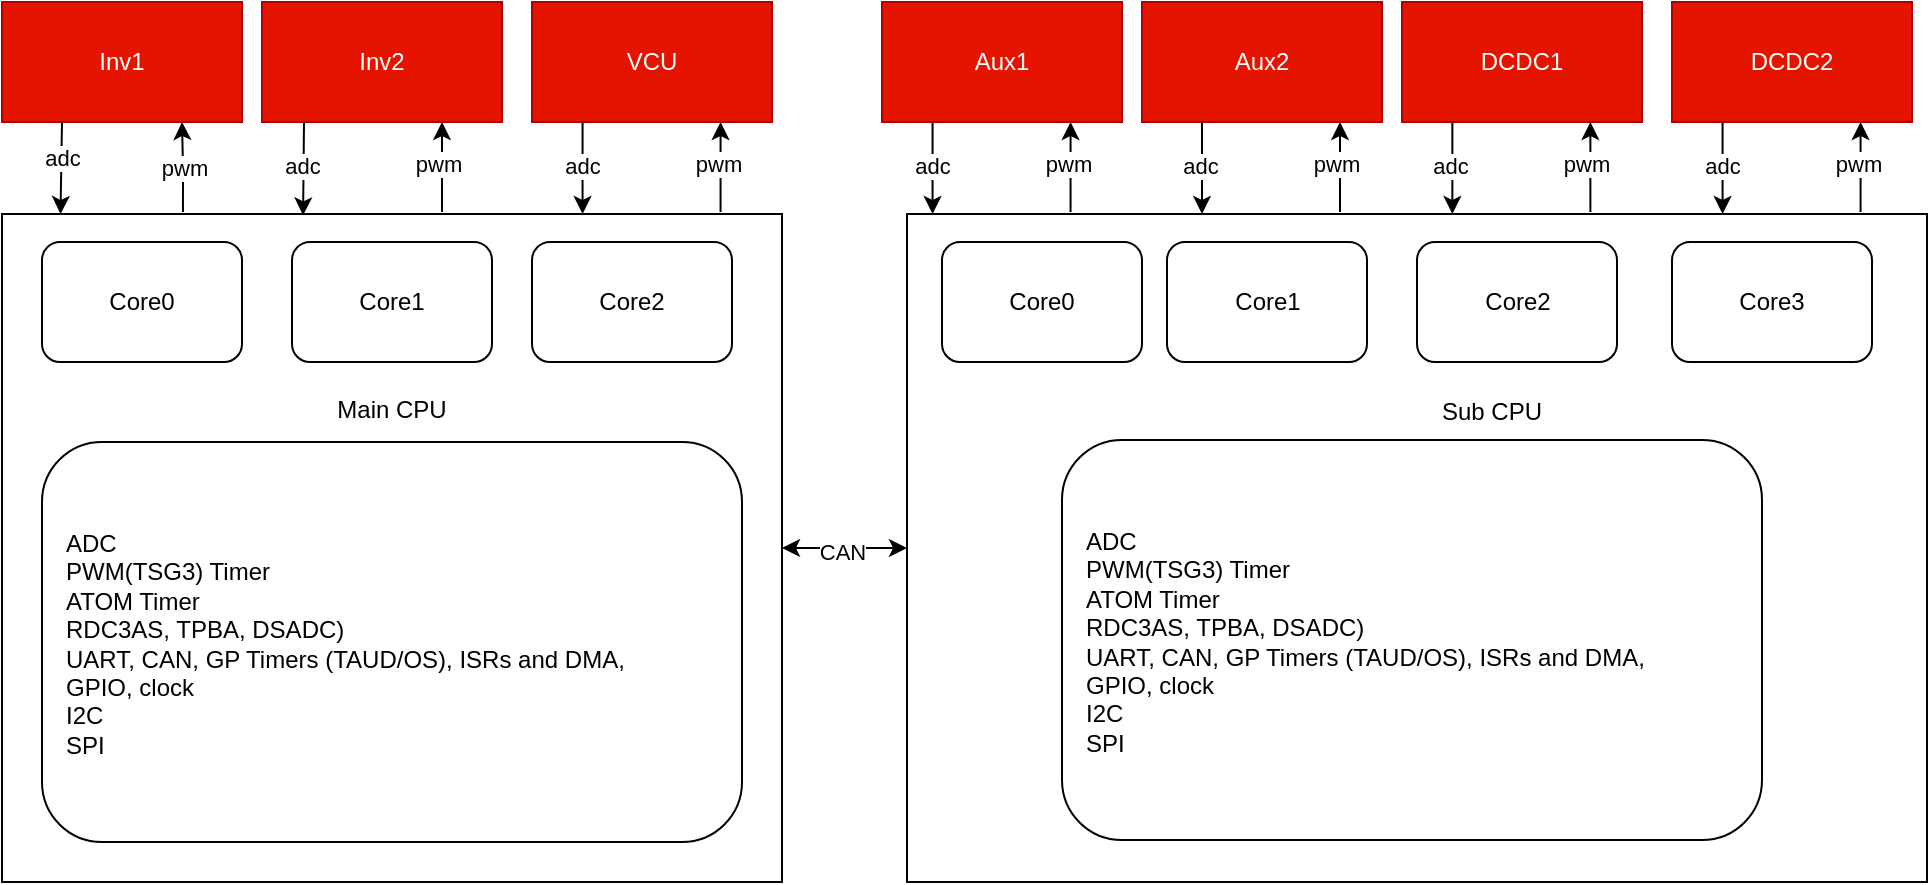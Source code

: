 <mxfile version="28.2.8">
  <diagram name="Page-1" id="PTZ5v4WXUb8TN6UYydgm">
    <mxGraphModel dx="1281" dy="521" grid="1" gridSize="10" guides="1" tooltips="1" connect="1" arrows="1" fold="1" page="1" pageScale="1" pageWidth="1169" pageHeight="827" math="0" shadow="0">
      <root>
        <mxCell id="0" />
        <mxCell id="1" parent="0" />
        <mxCell id="fdP34L_9nLFoBtlrImpA-11" style="edgeStyle=orthogonalEdgeStyle;rounded=0;orthogonalLoop=1;jettySize=auto;html=1;exitX=0.232;exitY=-0.003;exitDx=0;exitDy=0;exitPerimeter=0;entryX=0.75;entryY=1;entryDx=0;entryDy=0;" edge="1" parent="1" source="fdP34L_9nLFoBtlrImpA-8" target="fdP34L_9nLFoBtlrImpA-1">
          <mxGeometry relative="1" as="geometry">
            <mxPoint x="190.026" y="290" as="targetPoint" />
          </mxGeometry>
        </mxCell>
        <mxCell id="fdP34L_9nLFoBtlrImpA-15" value="pwm" style="edgeLabel;html=1;align=center;verticalAlign=middle;resizable=0;points=[];" vertex="1" connectable="0" parent="fdP34L_9nLFoBtlrImpA-11">
          <mxGeometry x="-0.04" relative="1" as="geometry">
            <mxPoint as="offset" />
          </mxGeometry>
        </mxCell>
        <mxCell id="fdP34L_9nLFoBtlrImpA-1" value="Inv1" style="rounded=0;whiteSpace=wrap;html=1;fillColor=#e51400;fontColor=#ffffff;strokeColor=#B20000;" vertex="1" parent="1">
          <mxGeometry x="100" y="210" width="120" height="60" as="geometry" />
        </mxCell>
        <mxCell id="fdP34L_9nLFoBtlrImpA-2" value="Inv2" style="rounded=0;whiteSpace=wrap;html=1;fillColor=#e51400;fontColor=#ffffff;strokeColor=#B20000;" vertex="1" parent="1">
          <mxGeometry x="230" y="210" width="120" height="60" as="geometry" />
        </mxCell>
        <mxCell id="fdP34L_9nLFoBtlrImpA-3" value="Aux1" style="rounded=0;whiteSpace=wrap;html=1;fillColor=#e51400;fontColor=#ffffff;strokeColor=#B20000;" vertex="1" parent="1">
          <mxGeometry x="540" y="210" width="120" height="60" as="geometry" />
        </mxCell>
        <mxCell id="fdP34L_9nLFoBtlrImpA-4" value="VCU" style="rounded=0;whiteSpace=wrap;html=1;fillColor=#e51400;fontColor=#ffffff;strokeColor=#B20000;" vertex="1" parent="1">
          <mxGeometry x="365" y="210" width="120" height="60" as="geometry" />
        </mxCell>
        <mxCell id="fdP34L_9nLFoBtlrImpA-5" value="Aux2" style="rounded=0;whiteSpace=wrap;html=1;fillColor=#e51400;fontColor=#ffffff;strokeColor=#B20000;" vertex="1" parent="1">
          <mxGeometry x="670" y="210" width="120" height="60" as="geometry" />
        </mxCell>
        <mxCell id="fdP34L_9nLFoBtlrImpA-6" value="DCDC1" style="rounded=0;whiteSpace=wrap;html=1;fillColor=#e51400;fontColor=#ffffff;strokeColor=#B20000;" vertex="1" parent="1">
          <mxGeometry x="800" y="210" width="120" height="60" as="geometry" />
        </mxCell>
        <mxCell id="fdP34L_9nLFoBtlrImpA-7" value="DCDC2" style="rounded=0;whiteSpace=wrap;html=1;fillColor=#e51400;fontColor=#ffffff;strokeColor=#B20000;" vertex="1" parent="1">
          <mxGeometry x="935" y="210" width="120" height="60" as="geometry" />
        </mxCell>
        <mxCell id="fdP34L_9nLFoBtlrImpA-38" value="" style="rounded=0;orthogonalLoop=1;jettySize=auto;html=1;startArrow=classic;startFill=1;" edge="1" parent="1" source="fdP34L_9nLFoBtlrImpA-8" target="fdP34L_9nLFoBtlrImpA-9">
          <mxGeometry relative="1" as="geometry" />
        </mxCell>
        <mxCell id="fdP34L_9nLFoBtlrImpA-39" value="CAN" style="edgeLabel;html=1;align=center;verticalAlign=middle;resizable=0;points=[];" vertex="1" connectable="0" parent="fdP34L_9nLFoBtlrImpA-38">
          <mxGeometry x="-0.036" y="-2" relative="1" as="geometry">
            <mxPoint as="offset" />
          </mxGeometry>
        </mxCell>
        <mxCell id="fdP34L_9nLFoBtlrImpA-8" value="&#xa;&lt;span style=&quot;color: rgb(255, 255, 255); font-family: Helvetica; font-size: 12px; font-style: normal; font-variant-ligatures: normal; font-variant-caps: normal; font-weight: 400; letter-spacing: normal; orphans: 2; text-align: center; text-indent: 0px; text-transform: none; widows: 2; word-spacing: 0px; -webkit-text-stroke-width: 0px; white-space: normal; background-color: rgb(27, 29, 30); text-decoration-thickness: initial; text-decoration-style: initial; text-decoration-color: initial; display: inline !important; float: none;&quot;&gt;MAIN CPU&lt;/span&gt;&#xa;&#xa;" style="rounded=0;whiteSpace=wrap;html=1;" vertex="1" parent="1">
          <mxGeometry x="100" y="316" width="390" height="334" as="geometry" />
        </mxCell>
        <mxCell id="fdP34L_9nLFoBtlrImpA-9" value="Sub CPU" style="rounded=0;whiteSpace=wrap;html=1;" vertex="1" parent="1">
          <mxGeometry x="552.5" y="316" width="510" height="334" as="geometry" />
        </mxCell>
        <mxCell id="fdP34L_9nLFoBtlrImpA-10" style="rounded=0;orthogonalLoop=1;jettySize=auto;html=1;exitX=0.25;exitY=1;exitDx=0;exitDy=0;entryX=0.075;entryY=0;entryDx=0;entryDy=0;entryPerimeter=0;" edge="1" parent="1" source="fdP34L_9nLFoBtlrImpA-1" target="fdP34L_9nLFoBtlrImpA-8">
          <mxGeometry relative="1" as="geometry">
            <mxPoint x="130" y="310" as="targetPoint" />
          </mxGeometry>
        </mxCell>
        <mxCell id="fdP34L_9nLFoBtlrImpA-14" value="adc" style="edgeLabel;html=1;align=center;verticalAlign=middle;resizable=0;points=[];" vertex="1" connectable="0" parent="fdP34L_9nLFoBtlrImpA-10">
          <mxGeometry x="-0.216" relative="1" as="geometry">
            <mxPoint as="offset" />
          </mxGeometry>
        </mxCell>
        <mxCell id="fdP34L_9nLFoBtlrImpA-12" style="edgeStyle=orthogonalEdgeStyle;rounded=0;orthogonalLoop=1;jettySize=auto;html=1;exitX=0.232;exitY=-0.003;exitDx=0;exitDy=0;exitPerimeter=0;entryX=0.75;entryY=1;entryDx=0;entryDy=0;" edge="1" parent="1">
          <mxGeometry relative="1" as="geometry">
            <mxPoint x="320" y="270" as="targetPoint" />
            <mxPoint x="320" y="315" as="sourcePoint" />
          </mxGeometry>
        </mxCell>
        <mxCell id="fdP34L_9nLFoBtlrImpA-17" value="pwm" style="edgeLabel;html=1;align=center;verticalAlign=middle;resizable=0;points=[];" vertex="1" connectable="0" parent="fdP34L_9nLFoBtlrImpA-12">
          <mxGeometry x="0.08" y="2" relative="1" as="geometry">
            <mxPoint as="offset" />
          </mxGeometry>
        </mxCell>
        <mxCell id="fdP34L_9nLFoBtlrImpA-13" style="rounded=0;orthogonalLoop=1;jettySize=auto;html=1;exitX=0.25;exitY=1;exitDx=0;exitDy=0;entryX=0.386;entryY=0.002;entryDx=0;entryDy=0;entryPerimeter=0;" edge="1" parent="1" target="fdP34L_9nLFoBtlrImpA-8">
          <mxGeometry relative="1" as="geometry">
            <mxPoint x="251" y="270" as="sourcePoint" />
            <mxPoint x="250" y="316" as="targetPoint" />
          </mxGeometry>
        </mxCell>
        <mxCell id="fdP34L_9nLFoBtlrImpA-16" value="adc" style="edgeLabel;html=1;align=center;verticalAlign=middle;resizable=0;points=[];" vertex="1" connectable="0" parent="fdP34L_9nLFoBtlrImpA-13">
          <mxGeometry x="-0.069" y="-1" relative="1" as="geometry">
            <mxPoint as="offset" />
          </mxGeometry>
        </mxCell>
        <mxCell id="fdP34L_9nLFoBtlrImpA-18" style="edgeStyle=orthogonalEdgeStyle;rounded=0;orthogonalLoop=1;jettySize=auto;html=1;exitX=0.232;exitY=-0.003;exitDx=0;exitDy=0;exitPerimeter=0;entryX=0.75;entryY=1;entryDx=0;entryDy=0;" edge="1" parent="1">
          <mxGeometry relative="1" as="geometry">
            <mxPoint x="459.28" y="270" as="targetPoint" />
            <mxPoint x="459.28" y="315" as="sourcePoint" />
          </mxGeometry>
        </mxCell>
        <mxCell id="fdP34L_9nLFoBtlrImpA-19" value="pwm" style="edgeLabel;html=1;align=center;verticalAlign=middle;resizable=0;points=[];" vertex="1" connectable="0" parent="fdP34L_9nLFoBtlrImpA-18">
          <mxGeometry x="0.08" y="2" relative="1" as="geometry">
            <mxPoint as="offset" />
          </mxGeometry>
        </mxCell>
        <mxCell id="fdP34L_9nLFoBtlrImpA-20" style="rounded=0;orthogonalLoop=1;jettySize=auto;html=1;exitX=0.25;exitY=1;exitDx=0;exitDy=0;entryX=0.386;entryY=0.002;entryDx=0;entryDy=0;entryPerimeter=0;" edge="1" parent="1">
          <mxGeometry relative="1" as="geometry">
            <mxPoint x="390.28" y="270" as="sourcePoint" />
            <mxPoint x="390.28" y="316" as="targetPoint" />
          </mxGeometry>
        </mxCell>
        <mxCell id="fdP34L_9nLFoBtlrImpA-21" value="adc" style="edgeLabel;html=1;align=center;verticalAlign=middle;resizable=0;points=[];" vertex="1" connectable="0" parent="fdP34L_9nLFoBtlrImpA-20">
          <mxGeometry x="-0.069" y="-1" relative="1" as="geometry">
            <mxPoint as="offset" />
          </mxGeometry>
        </mxCell>
        <mxCell id="fdP34L_9nLFoBtlrImpA-22" style="edgeStyle=orthogonalEdgeStyle;rounded=0;orthogonalLoop=1;jettySize=auto;html=1;exitX=0.232;exitY=-0.003;exitDx=0;exitDy=0;exitPerimeter=0;entryX=0.75;entryY=1;entryDx=0;entryDy=0;" edge="1" parent="1">
          <mxGeometry relative="1" as="geometry">
            <mxPoint x="634.28" y="270" as="targetPoint" />
            <mxPoint x="634.28" y="315" as="sourcePoint" />
          </mxGeometry>
        </mxCell>
        <mxCell id="fdP34L_9nLFoBtlrImpA-23" value="pwm" style="edgeLabel;html=1;align=center;verticalAlign=middle;resizable=0;points=[];" vertex="1" connectable="0" parent="fdP34L_9nLFoBtlrImpA-22">
          <mxGeometry x="0.08" y="2" relative="1" as="geometry">
            <mxPoint as="offset" />
          </mxGeometry>
        </mxCell>
        <mxCell id="fdP34L_9nLFoBtlrImpA-24" style="rounded=0;orthogonalLoop=1;jettySize=auto;html=1;exitX=0.25;exitY=1;exitDx=0;exitDy=0;entryX=0.386;entryY=0.002;entryDx=0;entryDy=0;entryPerimeter=0;" edge="1" parent="1">
          <mxGeometry relative="1" as="geometry">
            <mxPoint x="565.28" y="270" as="sourcePoint" />
            <mxPoint x="565.28" y="316" as="targetPoint" />
          </mxGeometry>
        </mxCell>
        <mxCell id="fdP34L_9nLFoBtlrImpA-25" value="adc" style="edgeLabel;html=1;align=center;verticalAlign=middle;resizable=0;points=[];" vertex="1" connectable="0" parent="fdP34L_9nLFoBtlrImpA-24">
          <mxGeometry x="-0.069" y="-1" relative="1" as="geometry">
            <mxPoint as="offset" />
          </mxGeometry>
        </mxCell>
        <mxCell id="fdP34L_9nLFoBtlrImpA-26" style="edgeStyle=orthogonalEdgeStyle;rounded=0;orthogonalLoop=1;jettySize=auto;html=1;exitX=0.232;exitY=-0.003;exitDx=0;exitDy=0;exitPerimeter=0;entryX=0.75;entryY=1;entryDx=0;entryDy=0;" edge="1" parent="1">
          <mxGeometry relative="1" as="geometry">
            <mxPoint x="769" y="270" as="targetPoint" />
            <mxPoint x="769" y="315" as="sourcePoint" />
          </mxGeometry>
        </mxCell>
        <mxCell id="fdP34L_9nLFoBtlrImpA-27" value="pwm" style="edgeLabel;html=1;align=center;verticalAlign=middle;resizable=0;points=[];" vertex="1" connectable="0" parent="fdP34L_9nLFoBtlrImpA-26">
          <mxGeometry x="0.08" y="2" relative="1" as="geometry">
            <mxPoint as="offset" />
          </mxGeometry>
        </mxCell>
        <mxCell id="fdP34L_9nLFoBtlrImpA-28" style="rounded=0;orthogonalLoop=1;jettySize=auto;html=1;exitX=0.25;exitY=1;exitDx=0;exitDy=0;entryX=0.386;entryY=0.002;entryDx=0;entryDy=0;entryPerimeter=0;" edge="1" parent="1">
          <mxGeometry relative="1" as="geometry">
            <mxPoint x="700" y="270" as="sourcePoint" />
            <mxPoint x="700" y="316" as="targetPoint" />
          </mxGeometry>
        </mxCell>
        <mxCell id="fdP34L_9nLFoBtlrImpA-29" value="adc" style="edgeLabel;html=1;align=center;verticalAlign=middle;resizable=0;points=[];" vertex="1" connectable="0" parent="fdP34L_9nLFoBtlrImpA-28">
          <mxGeometry x="-0.069" y="-1" relative="1" as="geometry">
            <mxPoint as="offset" />
          </mxGeometry>
        </mxCell>
        <mxCell id="fdP34L_9nLFoBtlrImpA-30" style="edgeStyle=orthogonalEdgeStyle;rounded=0;orthogonalLoop=1;jettySize=auto;html=1;exitX=0.232;exitY=-0.003;exitDx=0;exitDy=0;exitPerimeter=0;entryX=0.75;entryY=1;entryDx=0;entryDy=0;" edge="1" parent="1">
          <mxGeometry relative="1" as="geometry">
            <mxPoint x="894.19" y="270" as="targetPoint" />
            <mxPoint x="894.19" y="315" as="sourcePoint" />
          </mxGeometry>
        </mxCell>
        <mxCell id="fdP34L_9nLFoBtlrImpA-31" value="pwm" style="edgeLabel;html=1;align=center;verticalAlign=middle;resizable=0;points=[];" vertex="1" connectable="0" parent="fdP34L_9nLFoBtlrImpA-30">
          <mxGeometry x="0.08" y="2" relative="1" as="geometry">
            <mxPoint as="offset" />
          </mxGeometry>
        </mxCell>
        <mxCell id="fdP34L_9nLFoBtlrImpA-32" style="rounded=0;orthogonalLoop=1;jettySize=auto;html=1;exitX=0.25;exitY=1;exitDx=0;exitDy=0;entryX=0.386;entryY=0.002;entryDx=0;entryDy=0;entryPerimeter=0;" edge="1" parent="1">
          <mxGeometry relative="1" as="geometry">
            <mxPoint x="825.19" y="270" as="sourcePoint" />
            <mxPoint x="825.19" y="316" as="targetPoint" />
          </mxGeometry>
        </mxCell>
        <mxCell id="fdP34L_9nLFoBtlrImpA-33" value="adc" style="edgeLabel;html=1;align=center;verticalAlign=middle;resizable=0;points=[];" vertex="1" connectable="0" parent="fdP34L_9nLFoBtlrImpA-32">
          <mxGeometry x="-0.069" y="-1" relative="1" as="geometry">
            <mxPoint as="offset" />
          </mxGeometry>
        </mxCell>
        <mxCell id="fdP34L_9nLFoBtlrImpA-34" style="edgeStyle=orthogonalEdgeStyle;rounded=0;orthogonalLoop=1;jettySize=auto;html=1;exitX=0.232;exitY=-0.003;exitDx=0;exitDy=0;exitPerimeter=0;entryX=0.75;entryY=1;entryDx=0;entryDy=0;" edge="1" parent="1">
          <mxGeometry relative="1" as="geometry">
            <mxPoint x="1029.29" y="270" as="targetPoint" />
            <mxPoint x="1029.29" y="315" as="sourcePoint" />
          </mxGeometry>
        </mxCell>
        <mxCell id="fdP34L_9nLFoBtlrImpA-35" value="pwm" style="edgeLabel;html=1;align=center;verticalAlign=middle;resizable=0;points=[];" vertex="1" connectable="0" parent="fdP34L_9nLFoBtlrImpA-34">
          <mxGeometry x="0.08" y="2" relative="1" as="geometry">
            <mxPoint as="offset" />
          </mxGeometry>
        </mxCell>
        <mxCell id="fdP34L_9nLFoBtlrImpA-36" style="rounded=0;orthogonalLoop=1;jettySize=auto;html=1;exitX=0.25;exitY=1;exitDx=0;exitDy=0;entryX=0.386;entryY=0.002;entryDx=0;entryDy=0;entryPerimeter=0;" edge="1" parent="1">
          <mxGeometry relative="1" as="geometry">
            <mxPoint x="960.29" y="270" as="sourcePoint" />
            <mxPoint x="960.29" y="316" as="targetPoint" />
          </mxGeometry>
        </mxCell>
        <mxCell id="fdP34L_9nLFoBtlrImpA-37" value="adc" style="edgeLabel;html=1;align=center;verticalAlign=middle;resizable=0;points=[];" vertex="1" connectable="0" parent="fdP34L_9nLFoBtlrImpA-36">
          <mxGeometry x="-0.069" y="-1" relative="1" as="geometry">
            <mxPoint as="offset" />
          </mxGeometry>
        </mxCell>
        <mxCell id="fdP34L_9nLFoBtlrImpA-40" value="Core0" style="rounded=1;whiteSpace=wrap;html=1;" vertex="1" parent="1">
          <mxGeometry x="120" y="330" width="100" height="60" as="geometry" />
        </mxCell>
        <mxCell id="fdP34L_9nLFoBtlrImpA-41" value="Core1" style="rounded=1;whiteSpace=wrap;html=1;" vertex="1" parent="1">
          <mxGeometry x="245" y="330" width="100" height="60" as="geometry" />
        </mxCell>
        <mxCell id="fdP34L_9nLFoBtlrImpA-42" value="Core2" style="rounded=1;whiteSpace=wrap;html=1;" vertex="1" parent="1">
          <mxGeometry x="365" y="330" width="100" height="60" as="geometry" />
        </mxCell>
        <mxCell id="fdP34L_9nLFoBtlrImpA-43" value="Core0" style="rounded=1;whiteSpace=wrap;html=1;" vertex="1" parent="1">
          <mxGeometry x="570" y="330" width="100" height="60" as="geometry" />
        </mxCell>
        <mxCell id="fdP34L_9nLFoBtlrImpA-44" value="Core1" style="rounded=1;whiteSpace=wrap;html=1;" vertex="1" parent="1">
          <mxGeometry x="682.5" y="330" width="100" height="60" as="geometry" />
        </mxCell>
        <mxCell id="fdP34L_9nLFoBtlrImpA-45" value="Core2" style="rounded=1;whiteSpace=wrap;html=1;" vertex="1" parent="1">
          <mxGeometry x="807.5" y="330" width="100" height="60" as="geometry" />
        </mxCell>
        <mxCell id="fdP34L_9nLFoBtlrImpA-46" value="Core3" style="rounded=1;whiteSpace=wrap;html=1;" vertex="1" parent="1">
          <mxGeometry x="935" y="330" width="100" height="60" as="geometry" />
        </mxCell>
        <mxCell id="fdP34L_9nLFoBtlrImpA-47" value="&lt;div&gt;ADC&lt;/div&gt;&lt;div&gt;PWM(TSG3) Timer&lt;/div&gt;&lt;div&gt;ATOM Timer&lt;/div&gt;&lt;div&gt;&lt;span style=&quot;background-color: transparent; color: light-dark(rgb(0, 0, 0), rgb(255, 255, 255));&quot;&gt;RDC3AS, TPBA, DSADC)&lt;/span&gt;&lt;/div&gt;&lt;div&gt;&lt;span style=&quot;background-color: transparent; color: light-dark(rgb(0, 0, 0), rgb(255, 255, 255));&quot;&gt;UART, CA&lt;/span&gt;&lt;span style=&quot;background-color: transparent; color: light-dark(rgb(0, 0, 0), rgb(255, 255, 255));&quot;&gt;N,&amp;nbsp;&lt;/span&gt;&lt;span style=&quot;background-color: transparent; color: light-dark(rgb(0, 0, 0), rgb(255, 255, 255));&quot;&gt;GP Timers (TAUD/OS),&lt;/span&gt;&lt;span style=&quot;background-color: transparent; color: light-dark(rgb(0, 0, 0), rgb(255, 255, 255));&quot;&gt;&amp;nbsp;ISRs and DMA,&amp;nbsp;&lt;/span&gt;&lt;/div&gt;&lt;div&gt;&lt;span style=&quot;background-color: transparent; color: light-dark(rgb(0, 0, 0), rgb(255, 255, 255));&quot;&gt;GPIO, clock&lt;/span&gt;&lt;/div&gt;&lt;div&gt;I2C&lt;/div&gt;&lt;div&gt;SPI&lt;/div&gt;" style="rounded=1;whiteSpace=wrap;html=1;align=left;spacingTop=2;spacingLeft=10;" vertex="1" parent="1">
          <mxGeometry x="120" y="430" width="350" height="200" as="geometry" />
        </mxCell>
        <mxCell id="fdP34L_9nLFoBtlrImpA-50" value="Main CPU" style="text;html=1;whiteSpace=wrap;strokeColor=none;fillColor=none;align=center;verticalAlign=middle;rounded=0;" vertex="1" parent="1">
          <mxGeometry x="265" y="399" width="60" height="30" as="geometry" />
        </mxCell>
        <mxCell id="fdP34L_9nLFoBtlrImpA-51" value="Sub CPU" style="text;html=1;whiteSpace=wrap;strokeColor=none;fillColor=none;align=center;verticalAlign=middle;rounded=0;" vertex="1" parent="1">
          <mxGeometry x="815" y="400" width="60" height="30" as="geometry" />
        </mxCell>
        <mxCell id="fdP34L_9nLFoBtlrImpA-52" value="&lt;div&gt;ADC&lt;/div&gt;&lt;div&gt;PWM(TSG3) Timer&lt;/div&gt;&lt;div&gt;ATOM Timer&lt;/div&gt;&lt;div&gt;&lt;span style=&quot;background-color: transparent; color: light-dark(rgb(0, 0, 0), rgb(255, 255, 255));&quot;&gt;RDC3AS, TPBA, DSADC)&lt;/span&gt;&lt;/div&gt;&lt;div&gt;&lt;span style=&quot;background-color: transparent; color: light-dark(rgb(0, 0, 0), rgb(255, 255, 255));&quot;&gt;UART, CA&lt;/span&gt;&lt;span style=&quot;background-color: transparent; color: light-dark(rgb(0, 0, 0), rgb(255, 255, 255));&quot;&gt;N,&amp;nbsp;&lt;/span&gt;&lt;span style=&quot;background-color: transparent; color: light-dark(rgb(0, 0, 0), rgb(255, 255, 255));&quot;&gt;GP Timers (TAUD/OS),&lt;/span&gt;&lt;span style=&quot;background-color: transparent; color: light-dark(rgb(0, 0, 0), rgb(255, 255, 255));&quot;&gt;&amp;nbsp;ISRs and DMA,&amp;nbsp;&lt;/span&gt;&lt;/div&gt;&lt;div&gt;&lt;span style=&quot;background-color: transparent; color: light-dark(rgb(0, 0, 0), rgb(255, 255, 255));&quot;&gt;GPIO, clock&lt;/span&gt;&lt;/div&gt;&lt;div&gt;I2C&lt;/div&gt;&lt;div&gt;SPI&lt;/div&gt;" style="rounded=1;whiteSpace=wrap;html=1;align=left;spacingTop=2;spacingLeft=10;" vertex="1" parent="1">
          <mxGeometry x="630" y="429" width="350" height="200" as="geometry" />
        </mxCell>
      </root>
    </mxGraphModel>
  </diagram>
</mxfile>

